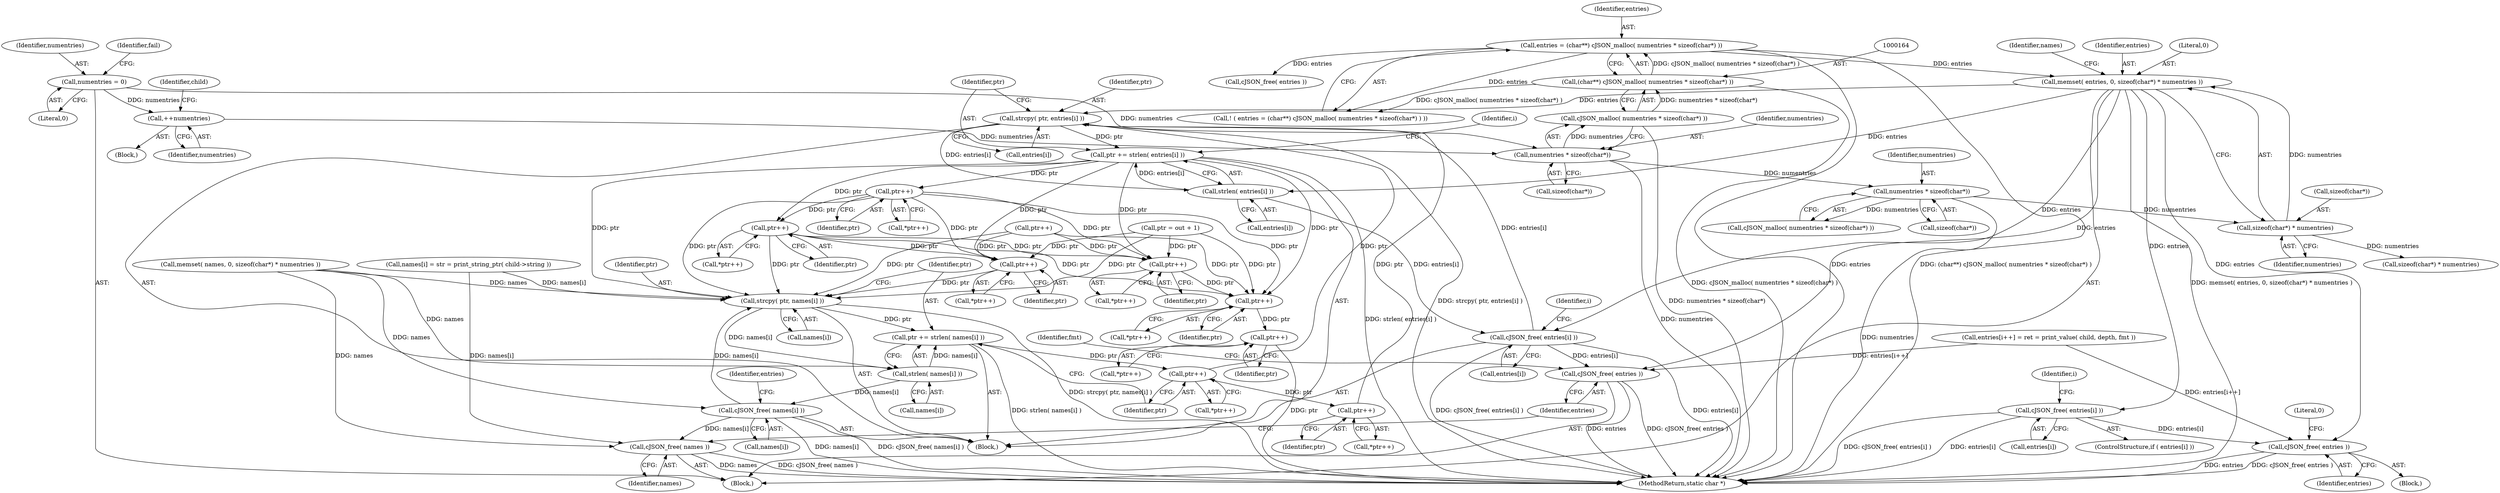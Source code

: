 digraph "1_iperf_91f2fa59e8ed80dfbf400add0164ee0e508e412a_42@API" {
"1000188" [label="(Call,memset( entries, 0, sizeof(char*) * numentries ))"];
"1000161" [label="(Call,entries = (char**) cJSON_malloc( numentries * sizeof(char*) ))"];
"1000163" [label="(Call,(char**) cJSON_malloc( numentries * sizeof(char*) ))"];
"1000165" [label="(Call,cJSON_malloc( numentries * sizeof(char*) ))"];
"1000166" [label="(Call,numentries * sizeof(char*))"];
"1000152" [label="(Call,++numentries)"];
"1000142" [label="(Call,numentries = 0)"];
"1000191" [label="(Call,sizeof(char*) * numentries)"];
"1000179" [label="(Call,numentries * sizeof(char*))"];
"1000308" [label="(Call,cJSON_free( entries[i] ))"];
"1000314" [label="(Call,cJSON_free( entries ))"];
"1000387" [label="(Call,strcpy( ptr, entries[i] ))"];
"1000392" [label="(Call,ptr += strlen( entries[i] ))"];
"1000361" [label="(Call,ptr++)"];
"1000364" [label="(Call,strcpy( ptr, names[i] ))"];
"1000369" [label="(Call,ptr += strlen( names[i] ))"];
"1000377" [label="(Call,ptr++)"];
"1000384" [label="(Call,ptr++)"];
"1000371" [label="(Call,strlen( names[i] ))"];
"1000420" [label="(Call,cJSON_free( names[i] ))"];
"1000428" [label="(Call,cJSON_free( names ))"];
"1000406" [label="(Call,ptr++)"];
"1000413" [label="(Call,ptr++)"];
"1000447" [label="(Call,ptr++)"];
"1000452" [label="(Call,ptr++)"];
"1000457" [label="(Call,ptr++)"];
"1000394" [label="(Call,strlen( entries[i] ))"];
"1000424" [label="(Call,cJSON_free( entries[i] ))"];
"1000430" [label="(Call,cJSON_free( entries ))"];
"1000385" [label="(Identifier,ptr)"];
"1000315" [label="(Identifier,entries)"];
"1000462" [label="(MethodReturn,static char *)"];
"1000314" [label="(Call,cJSON_free( entries ))"];
"1000151" [label="(Block,)"];
"1000362" [label="(Identifier,ptr)"];
"1000181" [label="(Call,sizeof(char*))"];
"1000346" [label="(Identifier,i)"];
"1000178" [label="(Call,cJSON_malloc( numentries * sizeof(char*) ))"];
"1000217" [label="(Call,names[i] = str = print_string_ptr( child->string ))"];
"1000162" [label="(Identifier,entries)"];
"1000304" [label="(ControlStructure,if ( entries[i] ))"];
"1000426" [label="(Identifier,entries)"];
"1000195" [label="(Call,memset( names, 0, sizeof(char*) * numentries ))"];
"1000179" [label="(Call,numentries * sizeof(char*))"];
"1000447" [label="(Call,ptr++)"];
"1000431" [label="(Identifier,entries)"];
"1000395" [label="(Call,entries[i])"];
"1000456" [label="(Call,*ptr++)"];
"1000227" [label="(Call,entries[i++] = ret = print_value( child, depth, fmt ))"];
"1000144" [label="(Literal,0)"];
"1000446" [label="(Call,*ptr++)"];
"1000143" [label="(Identifier,numentries)"];
"1000331" [label="(Call,ptr++)"];
"1000167" [label="(Identifier,numentries)"];
"1000371" [label="(Call,strlen( names[i] ))"];
"1000458" [label="(Identifier,ptr)"];
"1000414" [label="(Identifier,ptr)"];
"1000189" [label="(Identifier,entries)"];
"1000453" [label="(Identifier,ptr)"];
"1000161" [label="(Call,entries = (char**) cJSON_malloc( numentries * sizeof(char*) ))"];
"1000142" [label="(Call,numentries = 0)"];
"1000406" [label="(Call,ptr++)"];
"1000457" [label="(Call,ptr++)"];
"1000309" [label="(Call,entries[i])"];
"1000160" [label="(Call,! ( entries = (char**) cJSON_malloc( numentries * sizeof(char*) ) ))"];
"1000308" [label="(Call,cJSON_free( entries[i] ))"];
"1000452" [label="(Call,ptr++)"];
"1000433" [label="(Identifier,fmt)"];
"1000168" [label="(Call,sizeof(char*))"];
"1000451" [label="(Call,*ptr++)"];
"1000407" [label="(Identifier,ptr)"];
"1000428" [label="(Call,cJSON_free( names ))"];
"1000400" [label="(Identifier,i)"];
"1000383" [label="(Call,*ptr++)"];
"1000365" [label="(Identifier,ptr)"];
"1000192" [label="(Call,sizeof(char*))"];
"1000361" [label="(Call,ptr++)"];
"1000405" [label="(Call,*ptr++)"];
"1000378" [label="(Identifier,ptr)"];
"1000425" [label="(Call,entries[i])"];
"1000285" [label="(Block,)"];
"1000387" [label="(Call,strcpy( ptr, entries[i] ))"];
"1000370" [label="(Identifier,ptr)"];
"1000294" [label="(Identifier,i)"];
"1000360" [label="(Call,*ptr++)"];
"1000372" [label="(Call,names[i])"];
"1000448" [label="(Identifier,ptr)"];
"1000155" [label="(Identifier,child)"];
"1000110" [label="(Block,)"];
"1000190" [label="(Literal,0)"];
"1000147" [label="(Identifier,fail)"];
"1000393" [label="(Identifier,ptr)"];
"1000376" [label="(Call,*ptr++)"];
"1000153" [label="(Identifier,numentries)"];
"1000421" [label="(Call,names[i])"];
"1000347" [label="(Block,)"];
"1000152" [label="(Call,++numentries)"];
"1000420" [label="(Call,cJSON_free( names[i] ))"];
"1000317" [label="(Literal,0)"];
"1000394" [label="(Call,strlen( entries[i] ))"];
"1000389" [label="(Call,entries[i])"];
"1000384" [label="(Call,ptr++)"];
"1000392" [label="(Call,ptr += strlen( entries[i] ))"];
"1000369" [label="(Call,ptr += strlen( names[i] ))"];
"1000364" [label="(Call,strcpy( ptr, names[i] ))"];
"1000166" [label="(Call,numentries * sizeof(char*))"];
"1000388" [label="(Identifier,ptr)"];
"1000188" [label="(Call,memset( entries, 0, sizeof(char*) * numentries ))"];
"1000198" [label="(Call,sizeof(char*) * numentries)"];
"1000413" [label="(Call,ptr++)"];
"1000196" [label="(Identifier,names)"];
"1000191" [label="(Call,sizeof(char*) * numentries)"];
"1000424" [label="(Call,cJSON_free( entries[i] ))"];
"1000194" [label="(Identifier,numentries)"];
"1000180" [label="(Identifier,numentries)"];
"1000165" [label="(Call,cJSON_malloc( numentries * sizeof(char*) ))"];
"1000184" [label="(Call,cJSON_free( entries ))"];
"1000377" [label="(Call,ptr++)"];
"1000429" [label="(Identifier,names)"];
"1000163" [label="(Call,(char**) cJSON_malloc( numentries * sizeof(char*) ))"];
"1000322" [label="(Call,ptr = out + 1)"];
"1000430" [label="(Call,cJSON_free( entries ))"];
"1000412" [label="(Call,*ptr++)"];
"1000366" [label="(Call,names[i])"];
"1000188" -> "1000110"  [label="AST: "];
"1000188" -> "1000191"  [label="CFG: "];
"1000189" -> "1000188"  [label="AST: "];
"1000190" -> "1000188"  [label="AST: "];
"1000191" -> "1000188"  [label="AST: "];
"1000196" -> "1000188"  [label="CFG: "];
"1000188" -> "1000462"  [label="DDG: memset( entries, 0, sizeof(char*) * numentries )"];
"1000161" -> "1000188"  [label="DDG: entries"];
"1000191" -> "1000188"  [label="DDG: numentries"];
"1000188" -> "1000308"  [label="DDG: entries"];
"1000188" -> "1000314"  [label="DDG: entries"];
"1000188" -> "1000387"  [label="DDG: entries"];
"1000188" -> "1000394"  [label="DDG: entries"];
"1000188" -> "1000424"  [label="DDG: entries"];
"1000188" -> "1000430"  [label="DDG: entries"];
"1000161" -> "1000160"  [label="AST: "];
"1000161" -> "1000163"  [label="CFG: "];
"1000162" -> "1000161"  [label="AST: "];
"1000163" -> "1000161"  [label="AST: "];
"1000160" -> "1000161"  [label="CFG: "];
"1000161" -> "1000462"  [label="DDG: (char**) cJSON_malloc( numentries * sizeof(char*) )"];
"1000161" -> "1000462"  [label="DDG: entries"];
"1000161" -> "1000160"  [label="DDG: entries"];
"1000163" -> "1000161"  [label="DDG: cJSON_malloc( numentries * sizeof(char*) )"];
"1000161" -> "1000184"  [label="DDG: entries"];
"1000163" -> "1000165"  [label="CFG: "];
"1000164" -> "1000163"  [label="AST: "];
"1000165" -> "1000163"  [label="AST: "];
"1000163" -> "1000462"  [label="DDG: cJSON_malloc( numentries * sizeof(char*) )"];
"1000163" -> "1000160"  [label="DDG: cJSON_malloc( numentries * sizeof(char*) )"];
"1000165" -> "1000163"  [label="DDG: numentries * sizeof(char*)"];
"1000165" -> "1000166"  [label="CFG: "];
"1000166" -> "1000165"  [label="AST: "];
"1000165" -> "1000462"  [label="DDG: numentries * sizeof(char*)"];
"1000166" -> "1000165"  [label="DDG: numentries"];
"1000166" -> "1000168"  [label="CFG: "];
"1000167" -> "1000166"  [label="AST: "];
"1000168" -> "1000166"  [label="AST: "];
"1000166" -> "1000462"  [label="DDG: numentries"];
"1000152" -> "1000166"  [label="DDG: numentries"];
"1000142" -> "1000166"  [label="DDG: numentries"];
"1000166" -> "1000179"  [label="DDG: numentries"];
"1000152" -> "1000151"  [label="AST: "];
"1000152" -> "1000153"  [label="CFG: "];
"1000153" -> "1000152"  [label="AST: "];
"1000155" -> "1000152"  [label="CFG: "];
"1000142" -> "1000152"  [label="DDG: numentries"];
"1000142" -> "1000110"  [label="AST: "];
"1000142" -> "1000144"  [label="CFG: "];
"1000143" -> "1000142"  [label="AST: "];
"1000144" -> "1000142"  [label="AST: "];
"1000147" -> "1000142"  [label="CFG: "];
"1000191" -> "1000194"  [label="CFG: "];
"1000192" -> "1000191"  [label="AST: "];
"1000194" -> "1000191"  [label="AST: "];
"1000179" -> "1000191"  [label="DDG: numentries"];
"1000191" -> "1000198"  [label="DDG: numentries"];
"1000179" -> "1000178"  [label="AST: "];
"1000179" -> "1000181"  [label="CFG: "];
"1000180" -> "1000179"  [label="AST: "];
"1000181" -> "1000179"  [label="AST: "];
"1000178" -> "1000179"  [label="CFG: "];
"1000179" -> "1000462"  [label="DDG: numentries"];
"1000179" -> "1000178"  [label="DDG: numentries"];
"1000308" -> "1000304"  [label="AST: "];
"1000308" -> "1000309"  [label="CFG: "];
"1000309" -> "1000308"  [label="AST: "];
"1000294" -> "1000308"  [label="CFG: "];
"1000308" -> "1000462"  [label="DDG: entries[i]"];
"1000308" -> "1000462"  [label="DDG: cJSON_free( entries[i] )"];
"1000308" -> "1000314"  [label="DDG: entries[i]"];
"1000314" -> "1000285"  [label="AST: "];
"1000314" -> "1000315"  [label="CFG: "];
"1000315" -> "1000314"  [label="AST: "];
"1000317" -> "1000314"  [label="CFG: "];
"1000314" -> "1000462"  [label="DDG: entries"];
"1000314" -> "1000462"  [label="DDG: cJSON_free( entries )"];
"1000227" -> "1000314"  [label="DDG: entries[i++]"];
"1000387" -> "1000347"  [label="AST: "];
"1000387" -> "1000389"  [label="CFG: "];
"1000388" -> "1000387"  [label="AST: "];
"1000389" -> "1000387"  [label="AST: "];
"1000393" -> "1000387"  [label="CFG: "];
"1000387" -> "1000462"  [label="DDG: strcpy( ptr, entries[i] )"];
"1000377" -> "1000387"  [label="DDG: ptr"];
"1000384" -> "1000387"  [label="DDG: ptr"];
"1000424" -> "1000387"  [label="DDG: entries[i]"];
"1000387" -> "1000392"  [label="DDG: ptr"];
"1000387" -> "1000394"  [label="DDG: entries[i]"];
"1000392" -> "1000347"  [label="AST: "];
"1000392" -> "1000394"  [label="CFG: "];
"1000393" -> "1000392"  [label="AST: "];
"1000394" -> "1000392"  [label="AST: "];
"1000400" -> "1000392"  [label="CFG: "];
"1000392" -> "1000462"  [label="DDG: strlen( entries[i] )"];
"1000392" -> "1000361"  [label="DDG: ptr"];
"1000392" -> "1000364"  [label="DDG: ptr"];
"1000394" -> "1000392"  [label="DDG: entries[i]"];
"1000392" -> "1000406"  [label="DDG: ptr"];
"1000392" -> "1000413"  [label="DDG: ptr"];
"1000392" -> "1000447"  [label="DDG: ptr"];
"1000392" -> "1000452"  [label="DDG: ptr"];
"1000361" -> "1000360"  [label="AST: "];
"1000361" -> "1000362"  [label="CFG: "];
"1000362" -> "1000361"  [label="AST: "];
"1000360" -> "1000361"  [label="CFG: "];
"1000406" -> "1000361"  [label="DDG: ptr"];
"1000322" -> "1000361"  [label="DDG: ptr"];
"1000331" -> "1000361"  [label="DDG: ptr"];
"1000413" -> "1000361"  [label="DDG: ptr"];
"1000361" -> "1000364"  [label="DDG: ptr"];
"1000364" -> "1000347"  [label="AST: "];
"1000364" -> "1000366"  [label="CFG: "];
"1000365" -> "1000364"  [label="AST: "];
"1000366" -> "1000364"  [label="AST: "];
"1000370" -> "1000364"  [label="CFG: "];
"1000364" -> "1000462"  [label="DDG: strcpy( ptr, names[i] )"];
"1000406" -> "1000364"  [label="DDG: ptr"];
"1000322" -> "1000364"  [label="DDG: ptr"];
"1000331" -> "1000364"  [label="DDG: ptr"];
"1000413" -> "1000364"  [label="DDG: ptr"];
"1000217" -> "1000364"  [label="DDG: names[i]"];
"1000420" -> "1000364"  [label="DDG: names[i]"];
"1000195" -> "1000364"  [label="DDG: names"];
"1000364" -> "1000369"  [label="DDG: ptr"];
"1000364" -> "1000371"  [label="DDG: names[i]"];
"1000369" -> "1000347"  [label="AST: "];
"1000369" -> "1000371"  [label="CFG: "];
"1000370" -> "1000369"  [label="AST: "];
"1000371" -> "1000369"  [label="AST: "];
"1000378" -> "1000369"  [label="CFG: "];
"1000369" -> "1000462"  [label="DDG: strlen( names[i] )"];
"1000371" -> "1000369"  [label="DDG: names[i]"];
"1000369" -> "1000377"  [label="DDG: ptr"];
"1000377" -> "1000376"  [label="AST: "];
"1000377" -> "1000378"  [label="CFG: "];
"1000378" -> "1000377"  [label="AST: "];
"1000376" -> "1000377"  [label="CFG: "];
"1000377" -> "1000384"  [label="DDG: ptr"];
"1000384" -> "1000383"  [label="AST: "];
"1000384" -> "1000385"  [label="CFG: "];
"1000385" -> "1000384"  [label="AST: "];
"1000383" -> "1000384"  [label="CFG: "];
"1000371" -> "1000372"  [label="CFG: "];
"1000372" -> "1000371"  [label="AST: "];
"1000195" -> "1000371"  [label="DDG: names"];
"1000371" -> "1000420"  [label="DDG: names[i]"];
"1000420" -> "1000347"  [label="AST: "];
"1000420" -> "1000421"  [label="CFG: "];
"1000421" -> "1000420"  [label="AST: "];
"1000426" -> "1000420"  [label="CFG: "];
"1000420" -> "1000462"  [label="DDG: cJSON_free( names[i] )"];
"1000420" -> "1000462"  [label="DDG: names[i]"];
"1000195" -> "1000420"  [label="DDG: names"];
"1000420" -> "1000428"  [label="DDG: names[i]"];
"1000428" -> "1000110"  [label="AST: "];
"1000428" -> "1000429"  [label="CFG: "];
"1000429" -> "1000428"  [label="AST: "];
"1000431" -> "1000428"  [label="CFG: "];
"1000428" -> "1000462"  [label="DDG: cJSON_free( names )"];
"1000428" -> "1000462"  [label="DDG: names"];
"1000217" -> "1000428"  [label="DDG: names[i]"];
"1000195" -> "1000428"  [label="DDG: names"];
"1000406" -> "1000405"  [label="AST: "];
"1000406" -> "1000407"  [label="CFG: "];
"1000407" -> "1000406"  [label="AST: "];
"1000405" -> "1000406"  [label="CFG: "];
"1000406" -> "1000413"  [label="DDG: ptr"];
"1000406" -> "1000447"  [label="DDG: ptr"];
"1000406" -> "1000452"  [label="DDG: ptr"];
"1000413" -> "1000412"  [label="AST: "];
"1000413" -> "1000414"  [label="CFG: "];
"1000414" -> "1000413"  [label="AST: "];
"1000412" -> "1000413"  [label="CFG: "];
"1000413" -> "1000447"  [label="DDG: ptr"];
"1000413" -> "1000452"  [label="DDG: ptr"];
"1000447" -> "1000446"  [label="AST: "];
"1000447" -> "1000448"  [label="CFG: "];
"1000448" -> "1000447"  [label="AST: "];
"1000446" -> "1000447"  [label="CFG: "];
"1000322" -> "1000447"  [label="DDG: ptr"];
"1000331" -> "1000447"  [label="DDG: ptr"];
"1000447" -> "1000452"  [label="DDG: ptr"];
"1000452" -> "1000451"  [label="AST: "];
"1000452" -> "1000453"  [label="CFG: "];
"1000453" -> "1000452"  [label="AST: "];
"1000451" -> "1000452"  [label="CFG: "];
"1000322" -> "1000452"  [label="DDG: ptr"];
"1000331" -> "1000452"  [label="DDG: ptr"];
"1000452" -> "1000457"  [label="DDG: ptr"];
"1000457" -> "1000456"  [label="AST: "];
"1000457" -> "1000458"  [label="CFG: "];
"1000458" -> "1000457"  [label="AST: "];
"1000456" -> "1000457"  [label="CFG: "];
"1000457" -> "1000462"  [label="DDG: ptr"];
"1000394" -> "1000395"  [label="CFG: "];
"1000395" -> "1000394"  [label="AST: "];
"1000394" -> "1000424"  [label="DDG: entries[i]"];
"1000424" -> "1000347"  [label="AST: "];
"1000424" -> "1000425"  [label="CFG: "];
"1000425" -> "1000424"  [label="AST: "];
"1000346" -> "1000424"  [label="CFG: "];
"1000424" -> "1000462"  [label="DDG: entries[i]"];
"1000424" -> "1000462"  [label="DDG: cJSON_free( entries[i] )"];
"1000424" -> "1000430"  [label="DDG: entries[i]"];
"1000430" -> "1000110"  [label="AST: "];
"1000430" -> "1000431"  [label="CFG: "];
"1000431" -> "1000430"  [label="AST: "];
"1000433" -> "1000430"  [label="CFG: "];
"1000430" -> "1000462"  [label="DDG: entries"];
"1000430" -> "1000462"  [label="DDG: cJSON_free( entries )"];
"1000227" -> "1000430"  [label="DDG: entries[i++]"];
}
